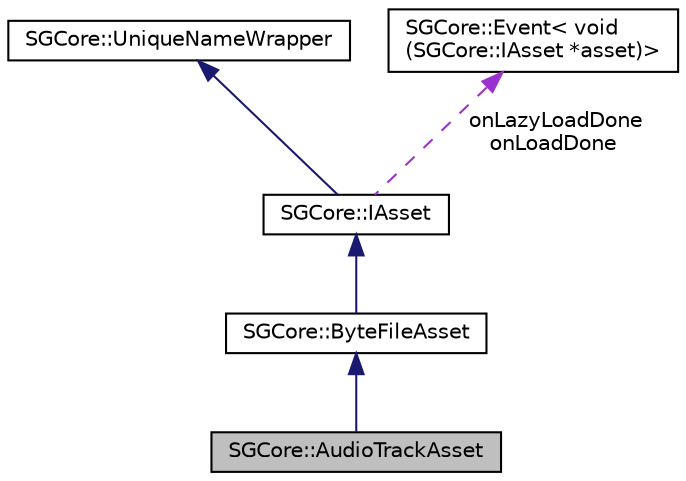 digraph "SGCore::AudioTrackAsset"
{
 // LATEX_PDF_SIZE
  edge [fontname="Helvetica",fontsize="10",labelfontname="Helvetica",labelfontsize="10"];
  node [fontname="Helvetica",fontsize="10",shape=record];
  Node1 [label="SGCore::AudioTrackAsset",height=0.2,width=0.4,color="black", fillcolor="grey75", style="filled", fontcolor="black",tooltip=" "];
  Node2 -> Node1 [dir="back",color="midnightblue",fontsize="10",style="solid"];
  Node2 [label="SGCore::ByteFileAsset",height=0.2,width=0.4,color="black", fillcolor="white", style="filled",URL="$structSGCore_1_1ByteFileAsset.html",tooltip=" "];
  Node3 -> Node2 [dir="back",color="midnightblue",fontsize="10",style="solid"];
  Node3 [label="SGCore::IAsset",height=0.2,width=0.4,color="black", fillcolor="white", style="filled",URL="$classSGCore_1_1IAsset.html",tooltip=" "];
  Node4 -> Node3 [dir="back",color="midnightblue",fontsize="10",style="solid"];
  Node4 [label="SGCore::UniqueNameWrapper",height=0.2,width=0.4,color="black", fillcolor="white", style="filled",URL="$classSGCore_1_1UniqueNameWrapper.html",tooltip=" "];
  Node5 -> Node3 [dir="back",color="darkorchid3",fontsize="10",style="dashed",label=" onLazyLoadDone\nonLoadDone" ];
  Node5 [label="SGCore::Event\< void\l(SGCore::IAsset *asset)\>",height=0.2,width=0.4,color="black", fillcolor="white", style="filled",URL="$structSGCore_1_1Event.html",tooltip=" "];
}
